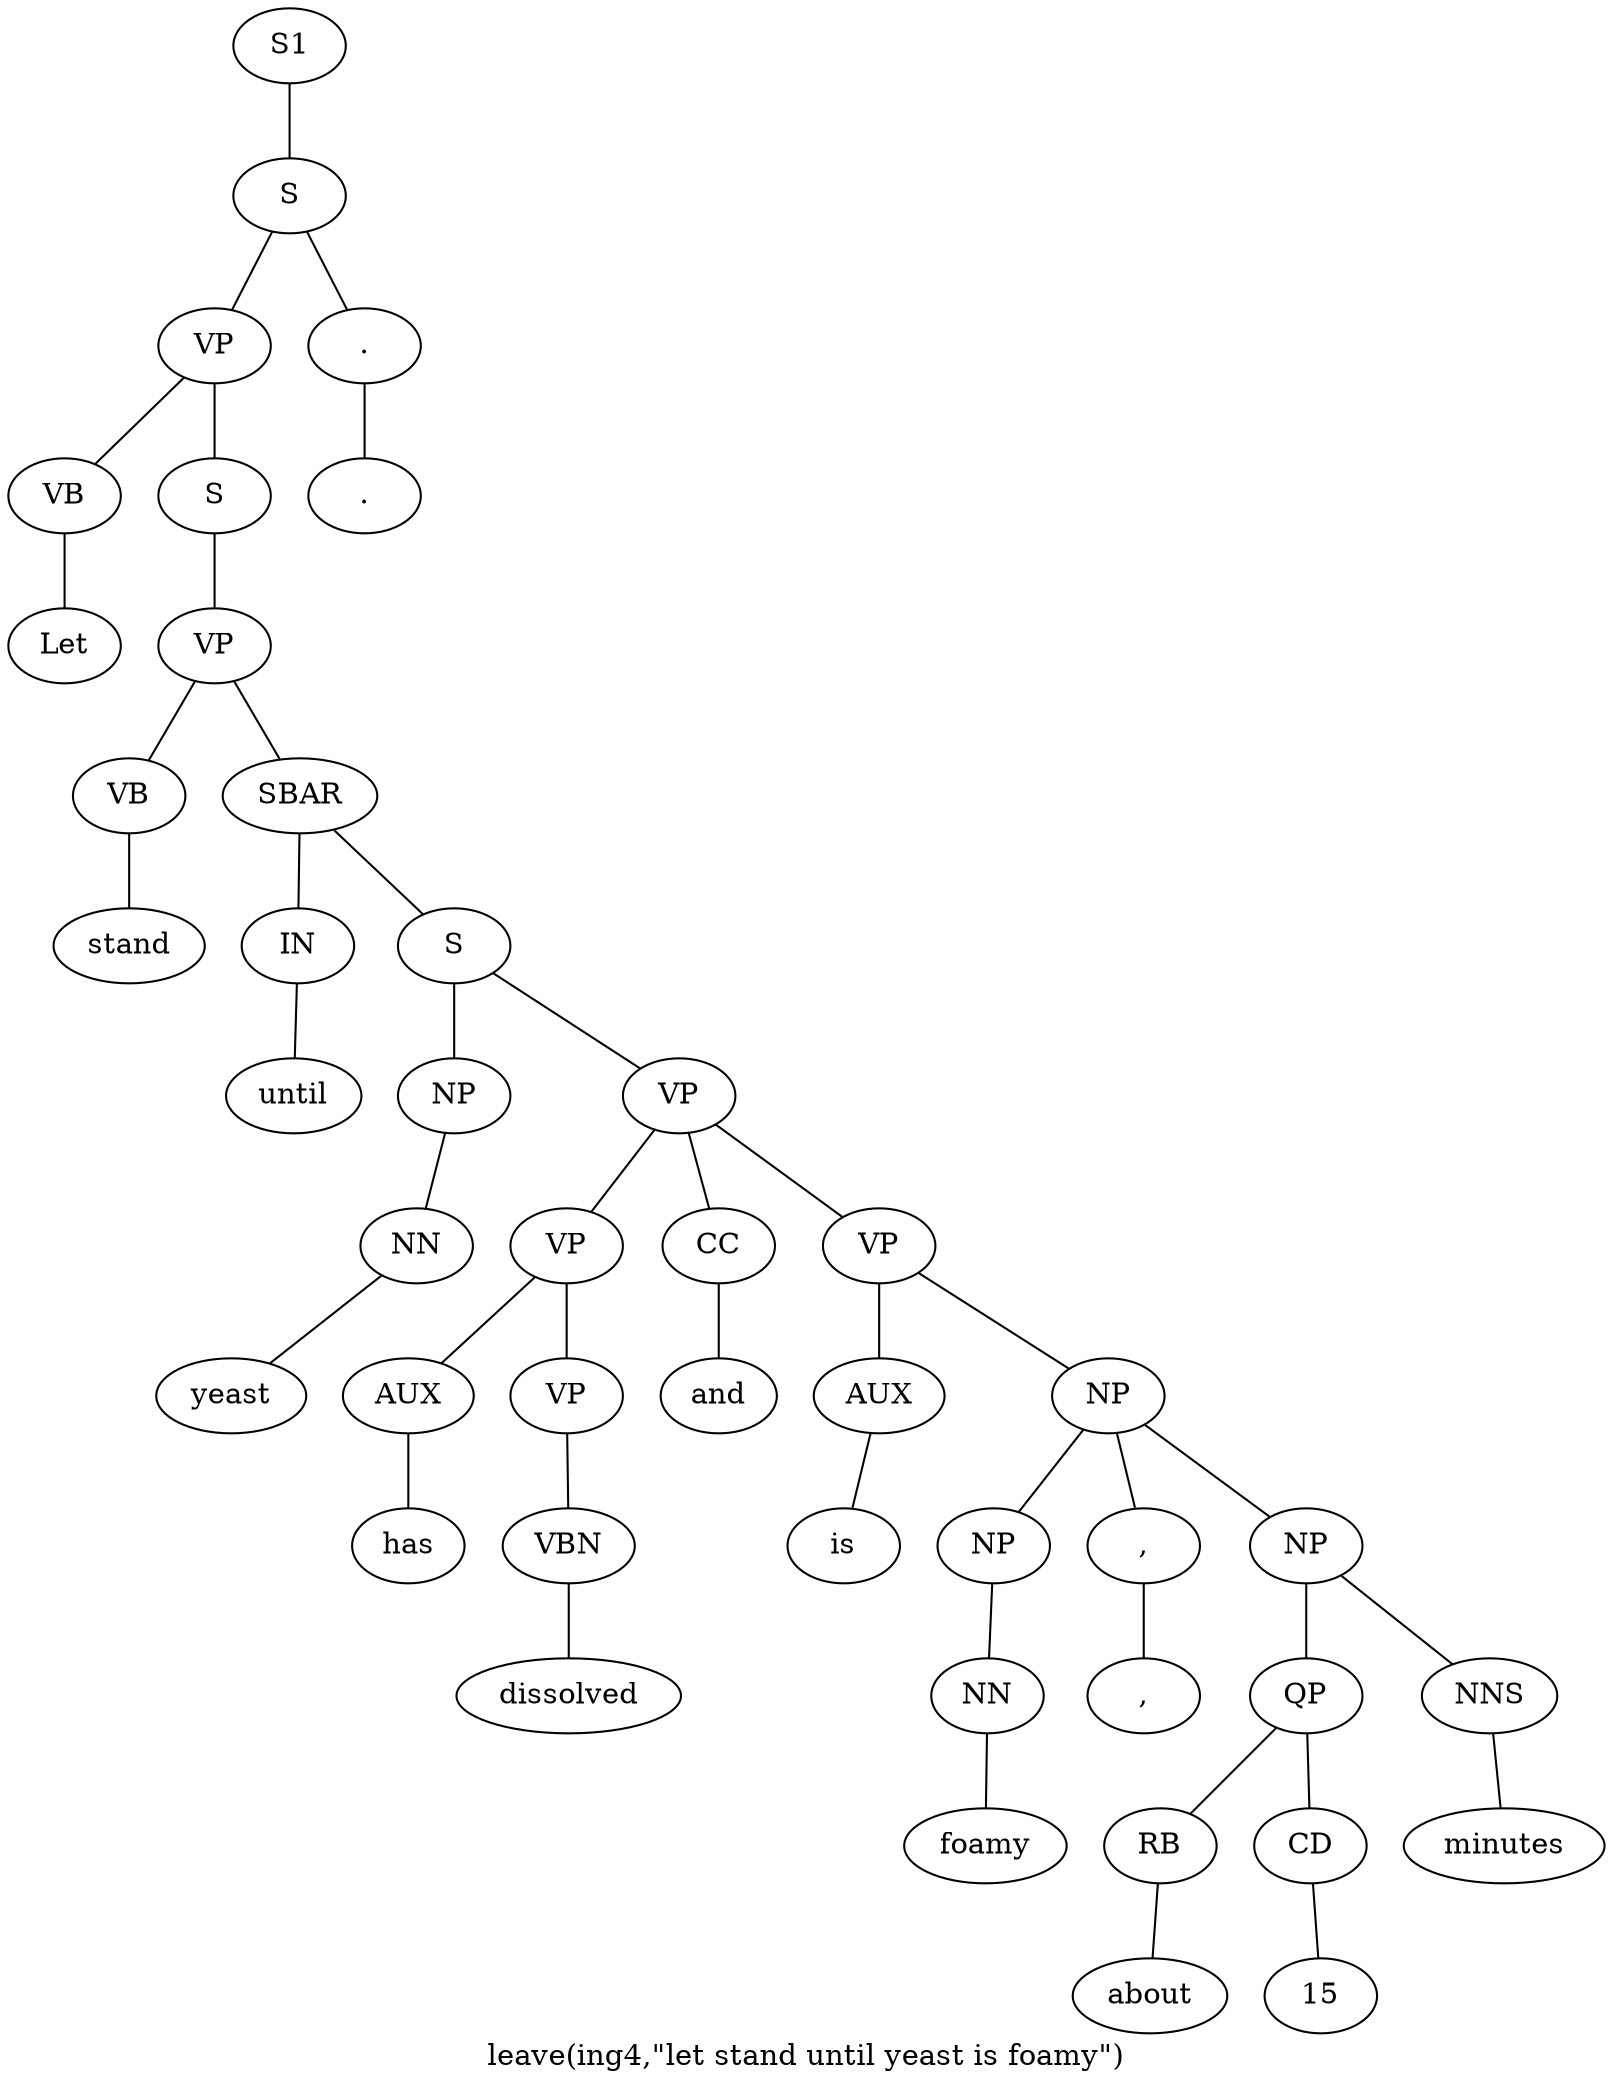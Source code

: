 graph SyntaxGraph {
	label = "leave(ing4,\"let stand until yeast is foamy\")";
	Node0 [label="S1"];
	Node1 [label="S"];
	Node2 [label="VP"];
	Node3 [label="VB"];
	Node4 [label="Let"];
	Node5 [label="S"];
	Node6 [label="VP"];
	Node7 [label="VB"];
	Node8 [label="stand"];
	Node9 [label="SBAR"];
	Node10 [label="IN"];
	Node11 [label="until"];
	Node12 [label="S"];
	Node13 [label="NP"];
	Node14 [label="NN"];
	Node15 [label="yeast"];
	Node16 [label="VP"];
	Node17 [label="VP"];
	Node18 [label="AUX"];
	Node19 [label="has"];
	Node20 [label="VP"];
	Node21 [label="VBN"];
	Node22 [label="dissolved"];
	Node23 [label="CC"];
	Node24 [label="and"];
	Node25 [label="VP"];
	Node26 [label="AUX"];
	Node27 [label="is"];
	Node28 [label="NP"];
	Node29 [label="NP"];
	Node30 [label="NN"];
	Node31 [label="foamy"];
	Node32 [label=","];
	Node33 [label=","];
	Node34 [label="NP"];
	Node35 [label="QP"];
	Node36 [label="RB"];
	Node37 [label="about"];
	Node38 [label="CD"];
	Node39 [label="15"];
	Node40 [label="NNS"];
	Node41 [label="minutes"];
	Node42 [label="."];
	Node43 [label="."];

	Node0 -- Node1;
	Node1 -- Node2;
	Node1 -- Node42;
	Node2 -- Node3;
	Node2 -- Node5;
	Node3 -- Node4;
	Node5 -- Node6;
	Node6 -- Node7;
	Node6 -- Node9;
	Node7 -- Node8;
	Node9 -- Node10;
	Node9 -- Node12;
	Node10 -- Node11;
	Node12 -- Node13;
	Node12 -- Node16;
	Node13 -- Node14;
	Node14 -- Node15;
	Node16 -- Node17;
	Node16 -- Node23;
	Node16 -- Node25;
	Node17 -- Node18;
	Node17 -- Node20;
	Node18 -- Node19;
	Node20 -- Node21;
	Node21 -- Node22;
	Node23 -- Node24;
	Node25 -- Node26;
	Node25 -- Node28;
	Node26 -- Node27;
	Node28 -- Node29;
	Node28 -- Node32;
	Node28 -- Node34;
	Node29 -- Node30;
	Node30 -- Node31;
	Node32 -- Node33;
	Node34 -- Node35;
	Node34 -- Node40;
	Node35 -- Node36;
	Node35 -- Node38;
	Node36 -- Node37;
	Node38 -- Node39;
	Node40 -- Node41;
	Node42 -- Node43;
}